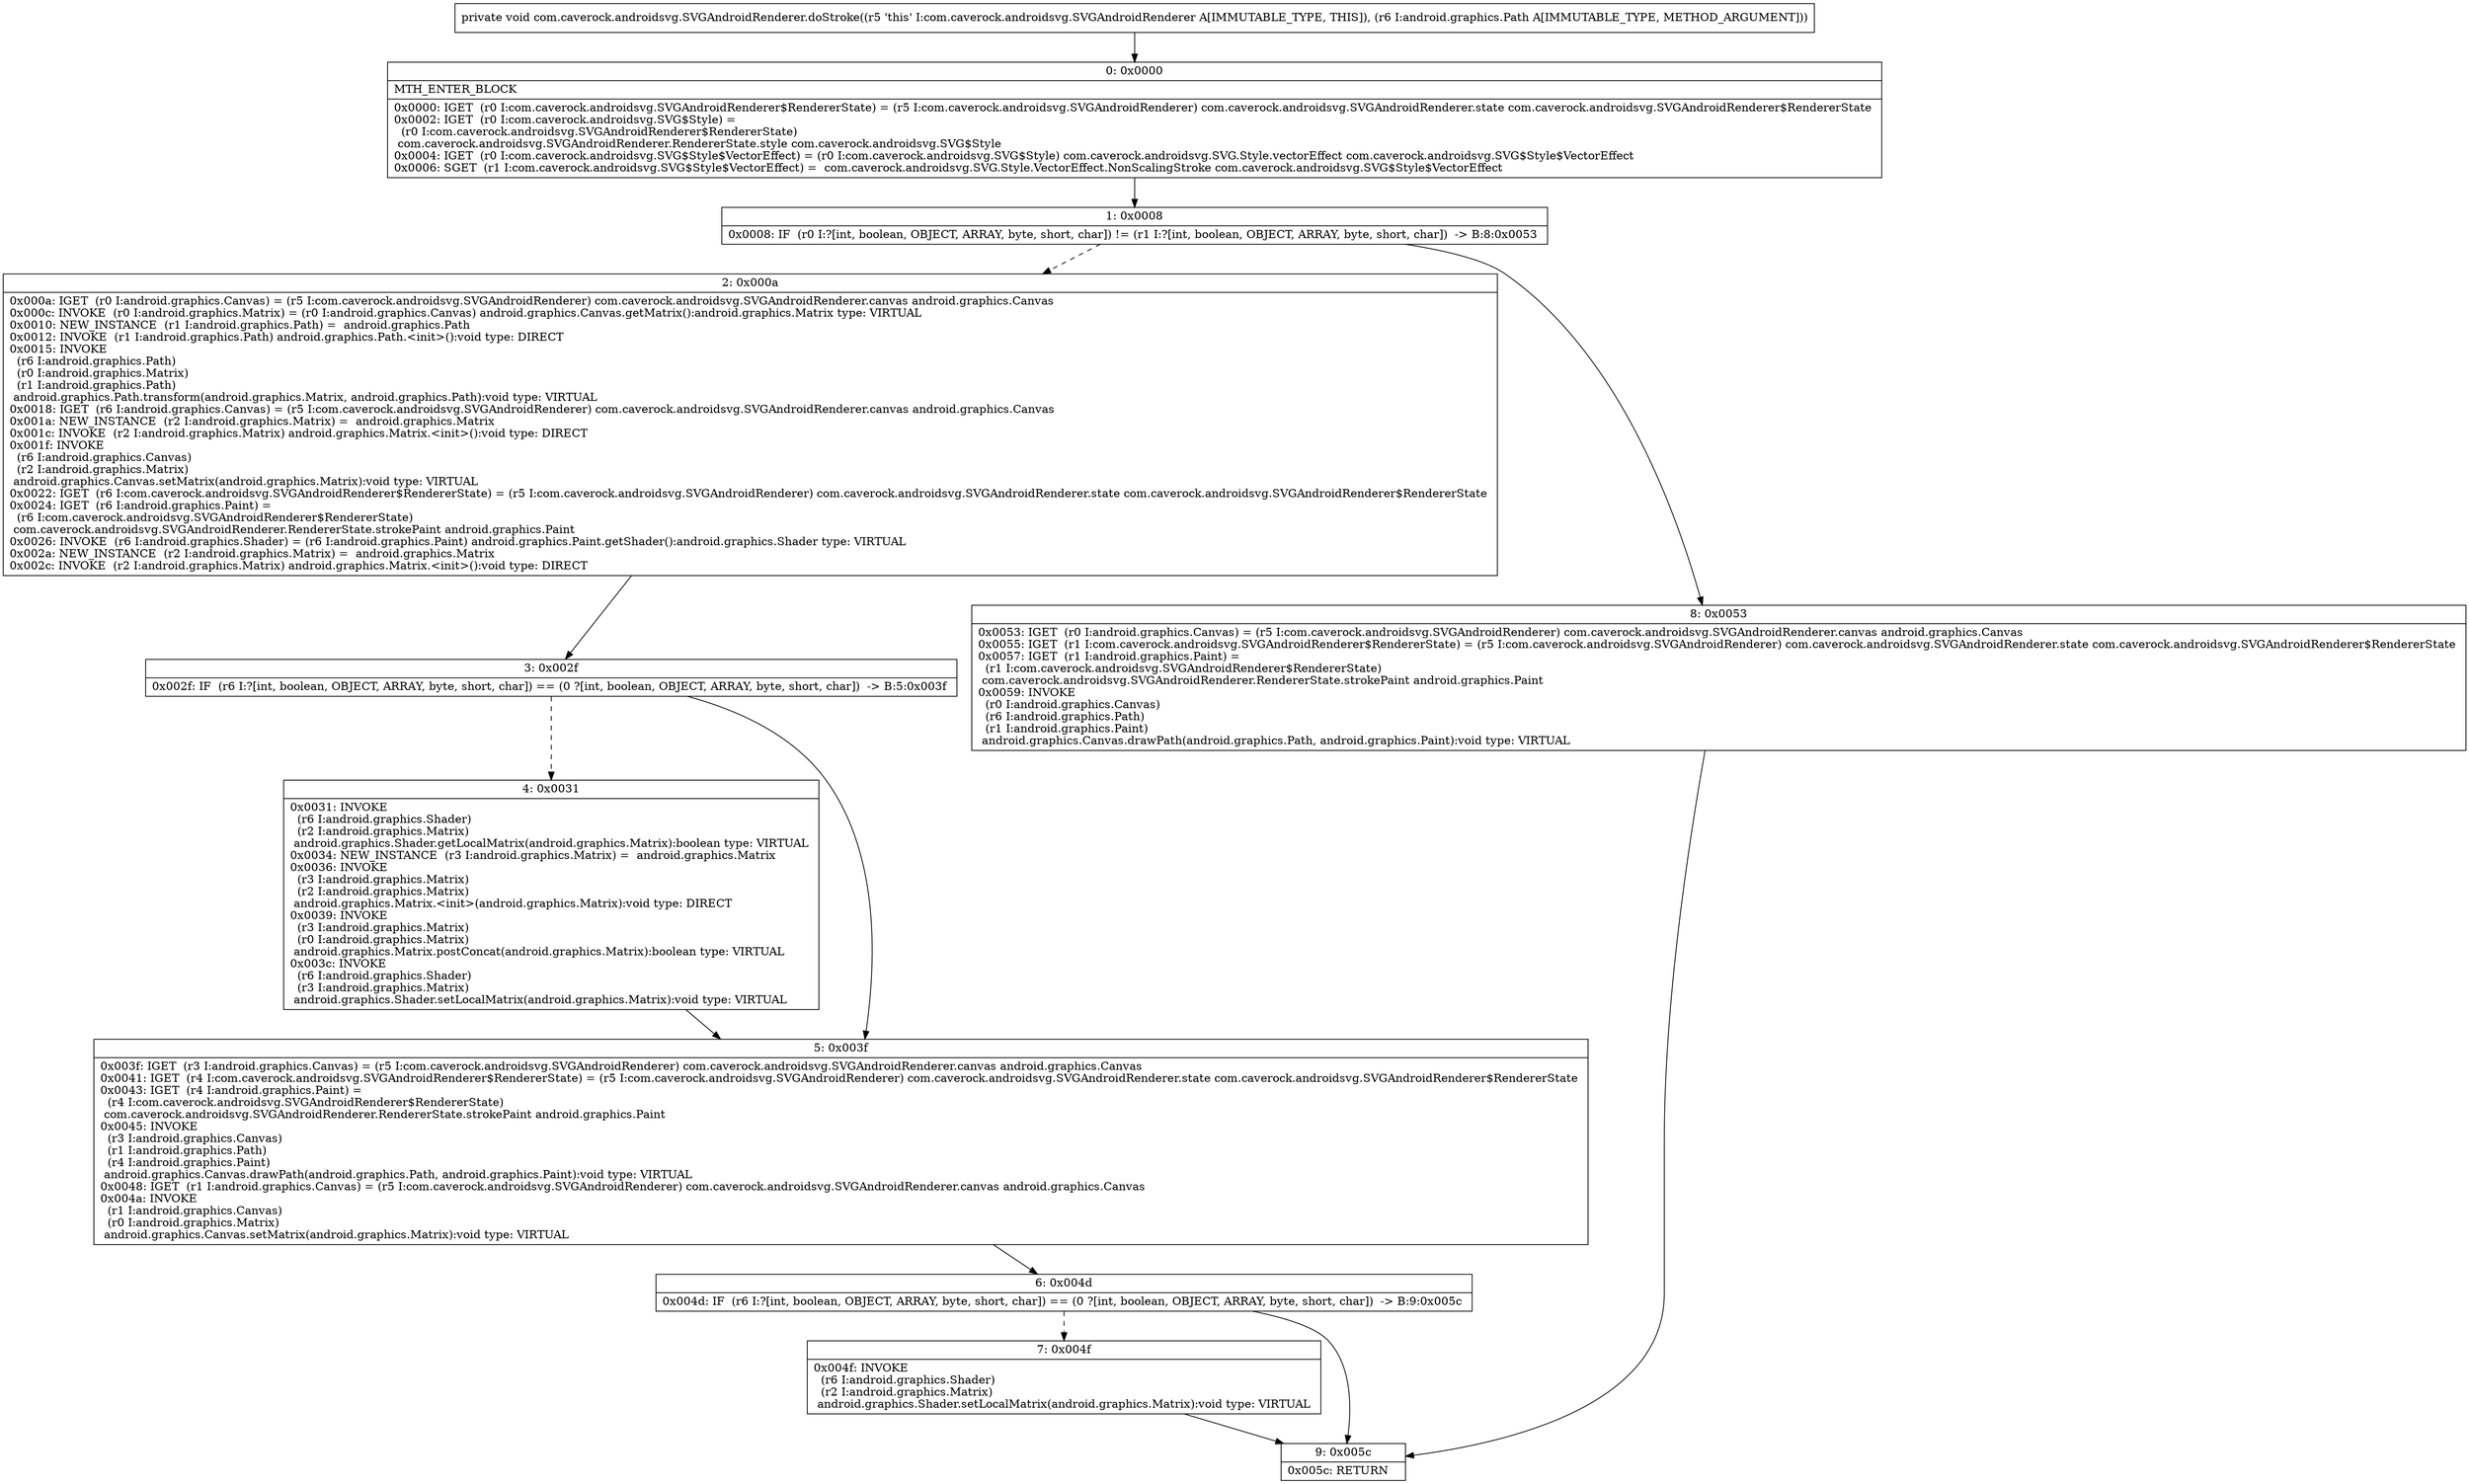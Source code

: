 digraph "CFG forcom.caverock.androidsvg.SVGAndroidRenderer.doStroke(Landroid\/graphics\/Path;)V" {
Node_0 [shape=record,label="{0\:\ 0x0000|MTH_ENTER_BLOCK\l|0x0000: IGET  (r0 I:com.caverock.androidsvg.SVGAndroidRenderer$RendererState) = (r5 I:com.caverock.androidsvg.SVGAndroidRenderer) com.caverock.androidsvg.SVGAndroidRenderer.state com.caverock.androidsvg.SVGAndroidRenderer$RendererState \l0x0002: IGET  (r0 I:com.caverock.androidsvg.SVG$Style) = \l  (r0 I:com.caverock.androidsvg.SVGAndroidRenderer$RendererState)\l com.caverock.androidsvg.SVGAndroidRenderer.RendererState.style com.caverock.androidsvg.SVG$Style \l0x0004: IGET  (r0 I:com.caverock.androidsvg.SVG$Style$VectorEffect) = (r0 I:com.caverock.androidsvg.SVG$Style) com.caverock.androidsvg.SVG.Style.vectorEffect com.caverock.androidsvg.SVG$Style$VectorEffect \l0x0006: SGET  (r1 I:com.caverock.androidsvg.SVG$Style$VectorEffect) =  com.caverock.androidsvg.SVG.Style.VectorEffect.NonScalingStroke com.caverock.androidsvg.SVG$Style$VectorEffect \l}"];
Node_1 [shape=record,label="{1\:\ 0x0008|0x0008: IF  (r0 I:?[int, boolean, OBJECT, ARRAY, byte, short, char]) != (r1 I:?[int, boolean, OBJECT, ARRAY, byte, short, char])  \-\> B:8:0x0053 \l}"];
Node_2 [shape=record,label="{2\:\ 0x000a|0x000a: IGET  (r0 I:android.graphics.Canvas) = (r5 I:com.caverock.androidsvg.SVGAndroidRenderer) com.caverock.androidsvg.SVGAndroidRenderer.canvas android.graphics.Canvas \l0x000c: INVOKE  (r0 I:android.graphics.Matrix) = (r0 I:android.graphics.Canvas) android.graphics.Canvas.getMatrix():android.graphics.Matrix type: VIRTUAL \l0x0010: NEW_INSTANCE  (r1 I:android.graphics.Path) =  android.graphics.Path \l0x0012: INVOKE  (r1 I:android.graphics.Path) android.graphics.Path.\<init\>():void type: DIRECT \l0x0015: INVOKE  \l  (r6 I:android.graphics.Path)\l  (r0 I:android.graphics.Matrix)\l  (r1 I:android.graphics.Path)\l android.graphics.Path.transform(android.graphics.Matrix, android.graphics.Path):void type: VIRTUAL \l0x0018: IGET  (r6 I:android.graphics.Canvas) = (r5 I:com.caverock.androidsvg.SVGAndroidRenderer) com.caverock.androidsvg.SVGAndroidRenderer.canvas android.graphics.Canvas \l0x001a: NEW_INSTANCE  (r2 I:android.graphics.Matrix) =  android.graphics.Matrix \l0x001c: INVOKE  (r2 I:android.graphics.Matrix) android.graphics.Matrix.\<init\>():void type: DIRECT \l0x001f: INVOKE  \l  (r6 I:android.graphics.Canvas)\l  (r2 I:android.graphics.Matrix)\l android.graphics.Canvas.setMatrix(android.graphics.Matrix):void type: VIRTUAL \l0x0022: IGET  (r6 I:com.caverock.androidsvg.SVGAndroidRenderer$RendererState) = (r5 I:com.caverock.androidsvg.SVGAndroidRenderer) com.caverock.androidsvg.SVGAndroidRenderer.state com.caverock.androidsvg.SVGAndroidRenderer$RendererState \l0x0024: IGET  (r6 I:android.graphics.Paint) = \l  (r6 I:com.caverock.androidsvg.SVGAndroidRenderer$RendererState)\l com.caverock.androidsvg.SVGAndroidRenderer.RendererState.strokePaint android.graphics.Paint \l0x0026: INVOKE  (r6 I:android.graphics.Shader) = (r6 I:android.graphics.Paint) android.graphics.Paint.getShader():android.graphics.Shader type: VIRTUAL \l0x002a: NEW_INSTANCE  (r2 I:android.graphics.Matrix) =  android.graphics.Matrix \l0x002c: INVOKE  (r2 I:android.graphics.Matrix) android.graphics.Matrix.\<init\>():void type: DIRECT \l}"];
Node_3 [shape=record,label="{3\:\ 0x002f|0x002f: IF  (r6 I:?[int, boolean, OBJECT, ARRAY, byte, short, char]) == (0 ?[int, boolean, OBJECT, ARRAY, byte, short, char])  \-\> B:5:0x003f \l}"];
Node_4 [shape=record,label="{4\:\ 0x0031|0x0031: INVOKE  \l  (r6 I:android.graphics.Shader)\l  (r2 I:android.graphics.Matrix)\l android.graphics.Shader.getLocalMatrix(android.graphics.Matrix):boolean type: VIRTUAL \l0x0034: NEW_INSTANCE  (r3 I:android.graphics.Matrix) =  android.graphics.Matrix \l0x0036: INVOKE  \l  (r3 I:android.graphics.Matrix)\l  (r2 I:android.graphics.Matrix)\l android.graphics.Matrix.\<init\>(android.graphics.Matrix):void type: DIRECT \l0x0039: INVOKE  \l  (r3 I:android.graphics.Matrix)\l  (r0 I:android.graphics.Matrix)\l android.graphics.Matrix.postConcat(android.graphics.Matrix):boolean type: VIRTUAL \l0x003c: INVOKE  \l  (r6 I:android.graphics.Shader)\l  (r3 I:android.graphics.Matrix)\l android.graphics.Shader.setLocalMatrix(android.graphics.Matrix):void type: VIRTUAL \l}"];
Node_5 [shape=record,label="{5\:\ 0x003f|0x003f: IGET  (r3 I:android.graphics.Canvas) = (r5 I:com.caverock.androidsvg.SVGAndroidRenderer) com.caverock.androidsvg.SVGAndroidRenderer.canvas android.graphics.Canvas \l0x0041: IGET  (r4 I:com.caverock.androidsvg.SVGAndroidRenderer$RendererState) = (r5 I:com.caverock.androidsvg.SVGAndroidRenderer) com.caverock.androidsvg.SVGAndroidRenderer.state com.caverock.androidsvg.SVGAndroidRenderer$RendererState \l0x0043: IGET  (r4 I:android.graphics.Paint) = \l  (r4 I:com.caverock.androidsvg.SVGAndroidRenderer$RendererState)\l com.caverock.androidsvg.SVGAndroidRenderer.RendererState.strokePaint android.graphics.Paint \l0x0045: INVOKE  \l  (r3 I:android.graphics.Canvas)\l  (r1 I:android.graphics.Path)\l  (r4 I:android.graphics.Paint)\l android.graphics.Canvas.drawPath(android.graphics.Path, android.graphics.Paint):void type: VIRTUAL \l0x0048: IGET  (r1 I:android.graphics.Canvas) = (r5 I:com.caverock.androidsvg.SVGAndroidRenderer) com.caverock.androidsvg.SVGAndroidRenderer.canvas android.graphics.Canvas \l0x004a: INVOKE  \l  (r1 I:android.graphics.Canvas)\l  (r0 I:android.graphics.Matrix)\l android.graphics.Canvas.setMatrix(android.graphics.Matrix):void type: VIRTUAL \l}"];
Node_6 [shape=record,label="{6\:\ 0x004d|0x004d: IF  (r6 I:?[int, boolean, OBJECT, ARRAY, byte, short, char]) == (0 ?[int, boolean, OBJECT, ARRAY, byte, short, char])  \-\> B:9:0x005c \l}"];
Node_7 [shape=record,label="{7\:\ 0x004f|0x004f: INVOKE  \l  (r6 I:android.graphics.Shader)\l  (r2 I:android.graphics.Matrix)\l android.graphics.Shader.setLocalMatrix(android.graphics.Matrix):void type: VIRTUAL \l}"];
Node_8 [shape=record,label="{8\:\ 0x0053|0x0053: IGET  (r0 I:android.graphics.Canvas) = (r5 I:com.caverock.androidsvg.SVGAndroidRenderer) com.caverock.androidsvg.SVGAndroidRenderer.canvas android.graphics.Canvas \l0x0055: IGET  (r1 I:com.caverock.androidsvg.SVGAndroidRenderer$RendererState) = (r5 I:com.caverock.androidsvg.SVGAndroidRenderer) com.caverock.androidsvg.SVGAndroidRenderer.state com.caverock.androidsvg.SVGAndroidRenderer$RendererState \l0x0057: IGET  (r1 I:android.graphics.Paint) = \l  (r1 I:com.caverock.androidsvg.SVGAndroidRenderer$RendererState)\l com.caverock.androidsvg.SVGAndroidRenderer.RendererState.strokePaint android.graphics.Paint \l0x0059: INVOKE  \l  (r0 I:android.graphics.Canvas)\l  (r6 I:android.graphics.Path)\l  (r1 I:android.graphics.Paint)\l android.graphics.Canvas.drawPath(android.graphics.Path, android.graphics.Paint):void type: VIRTUAL \l}"];
Node_9 [shape=record,label="{9\:\ 0x005c|0x005c: RETURN   \l}"];
MethodNode[shape=record,label="{private void com.caverock.androidsvg.SVGAndroidRenderer.doStroke((r5 'this' I:com.caverock.androidsvg.SVGAndroidRenderer A[IMMUTABLE_TYPE, THIS]), (r6 I:android.graphics.Path A[IMMUTABLE_TYPE, METHOD_ARGUMENT])) }"];
MethodNode -> Node_0;
Node_0 -> Node_1;
Node_1 -> Node_2[style=dashed];
Node_1 -> Node_8;
Node_2 -> Node_3;
Node_3 -> Node_4[style=dashed];
Node_3 -> Node_5;
Node_4 -> Node_5;
Node_5 -> Node_6;
Node_6 -> Node_7[style=dashed];
Node_6 -> Node_9;
Node_7 -> Node_9;
Node_8 -> Node_9;
}

